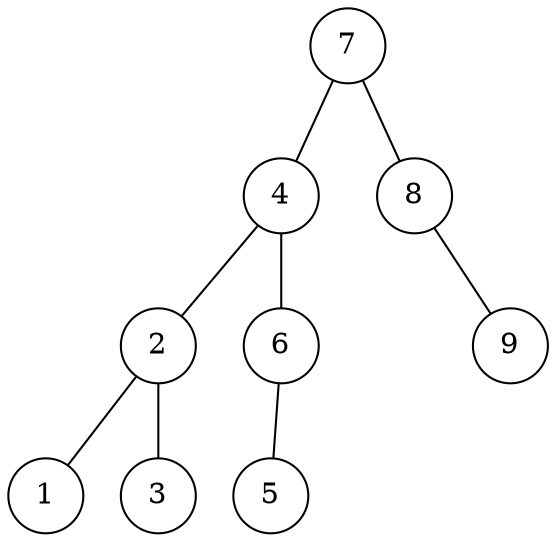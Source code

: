 graph g {
    // graph[ordering="out"];
    7--4;
    7--8;
    8--NULL[style="invis"];
    8--9;
    4--2;
    4--6;
    2--1;
    2--3;
    6--5;
    6--NULL[style="invis"];
    // 9--NULL[style="invis"];
    // 15--NULL[style="invis"];
    1[shape="circle"];
    2[shape="circle"];
    3[shape="circle"];
    4[shape="circle"];
    5[shape="circle"];
    6[shape="circle"];
    7[shape="circle"];
    8[shape="circle"];
    9[shape="circle"];
    // 12[shape="circle"];
    // 15[shape="circle"];
    // 11[shape="circle"];
    // 19[shape="circle"];
    // 14[shape="circle"];
    // 20[shape="circle"];
    // 18[shape="circle"];
    // 17[shape="circle"];
    // 13[shape="circle"];
    NULL[style="invis"];
}